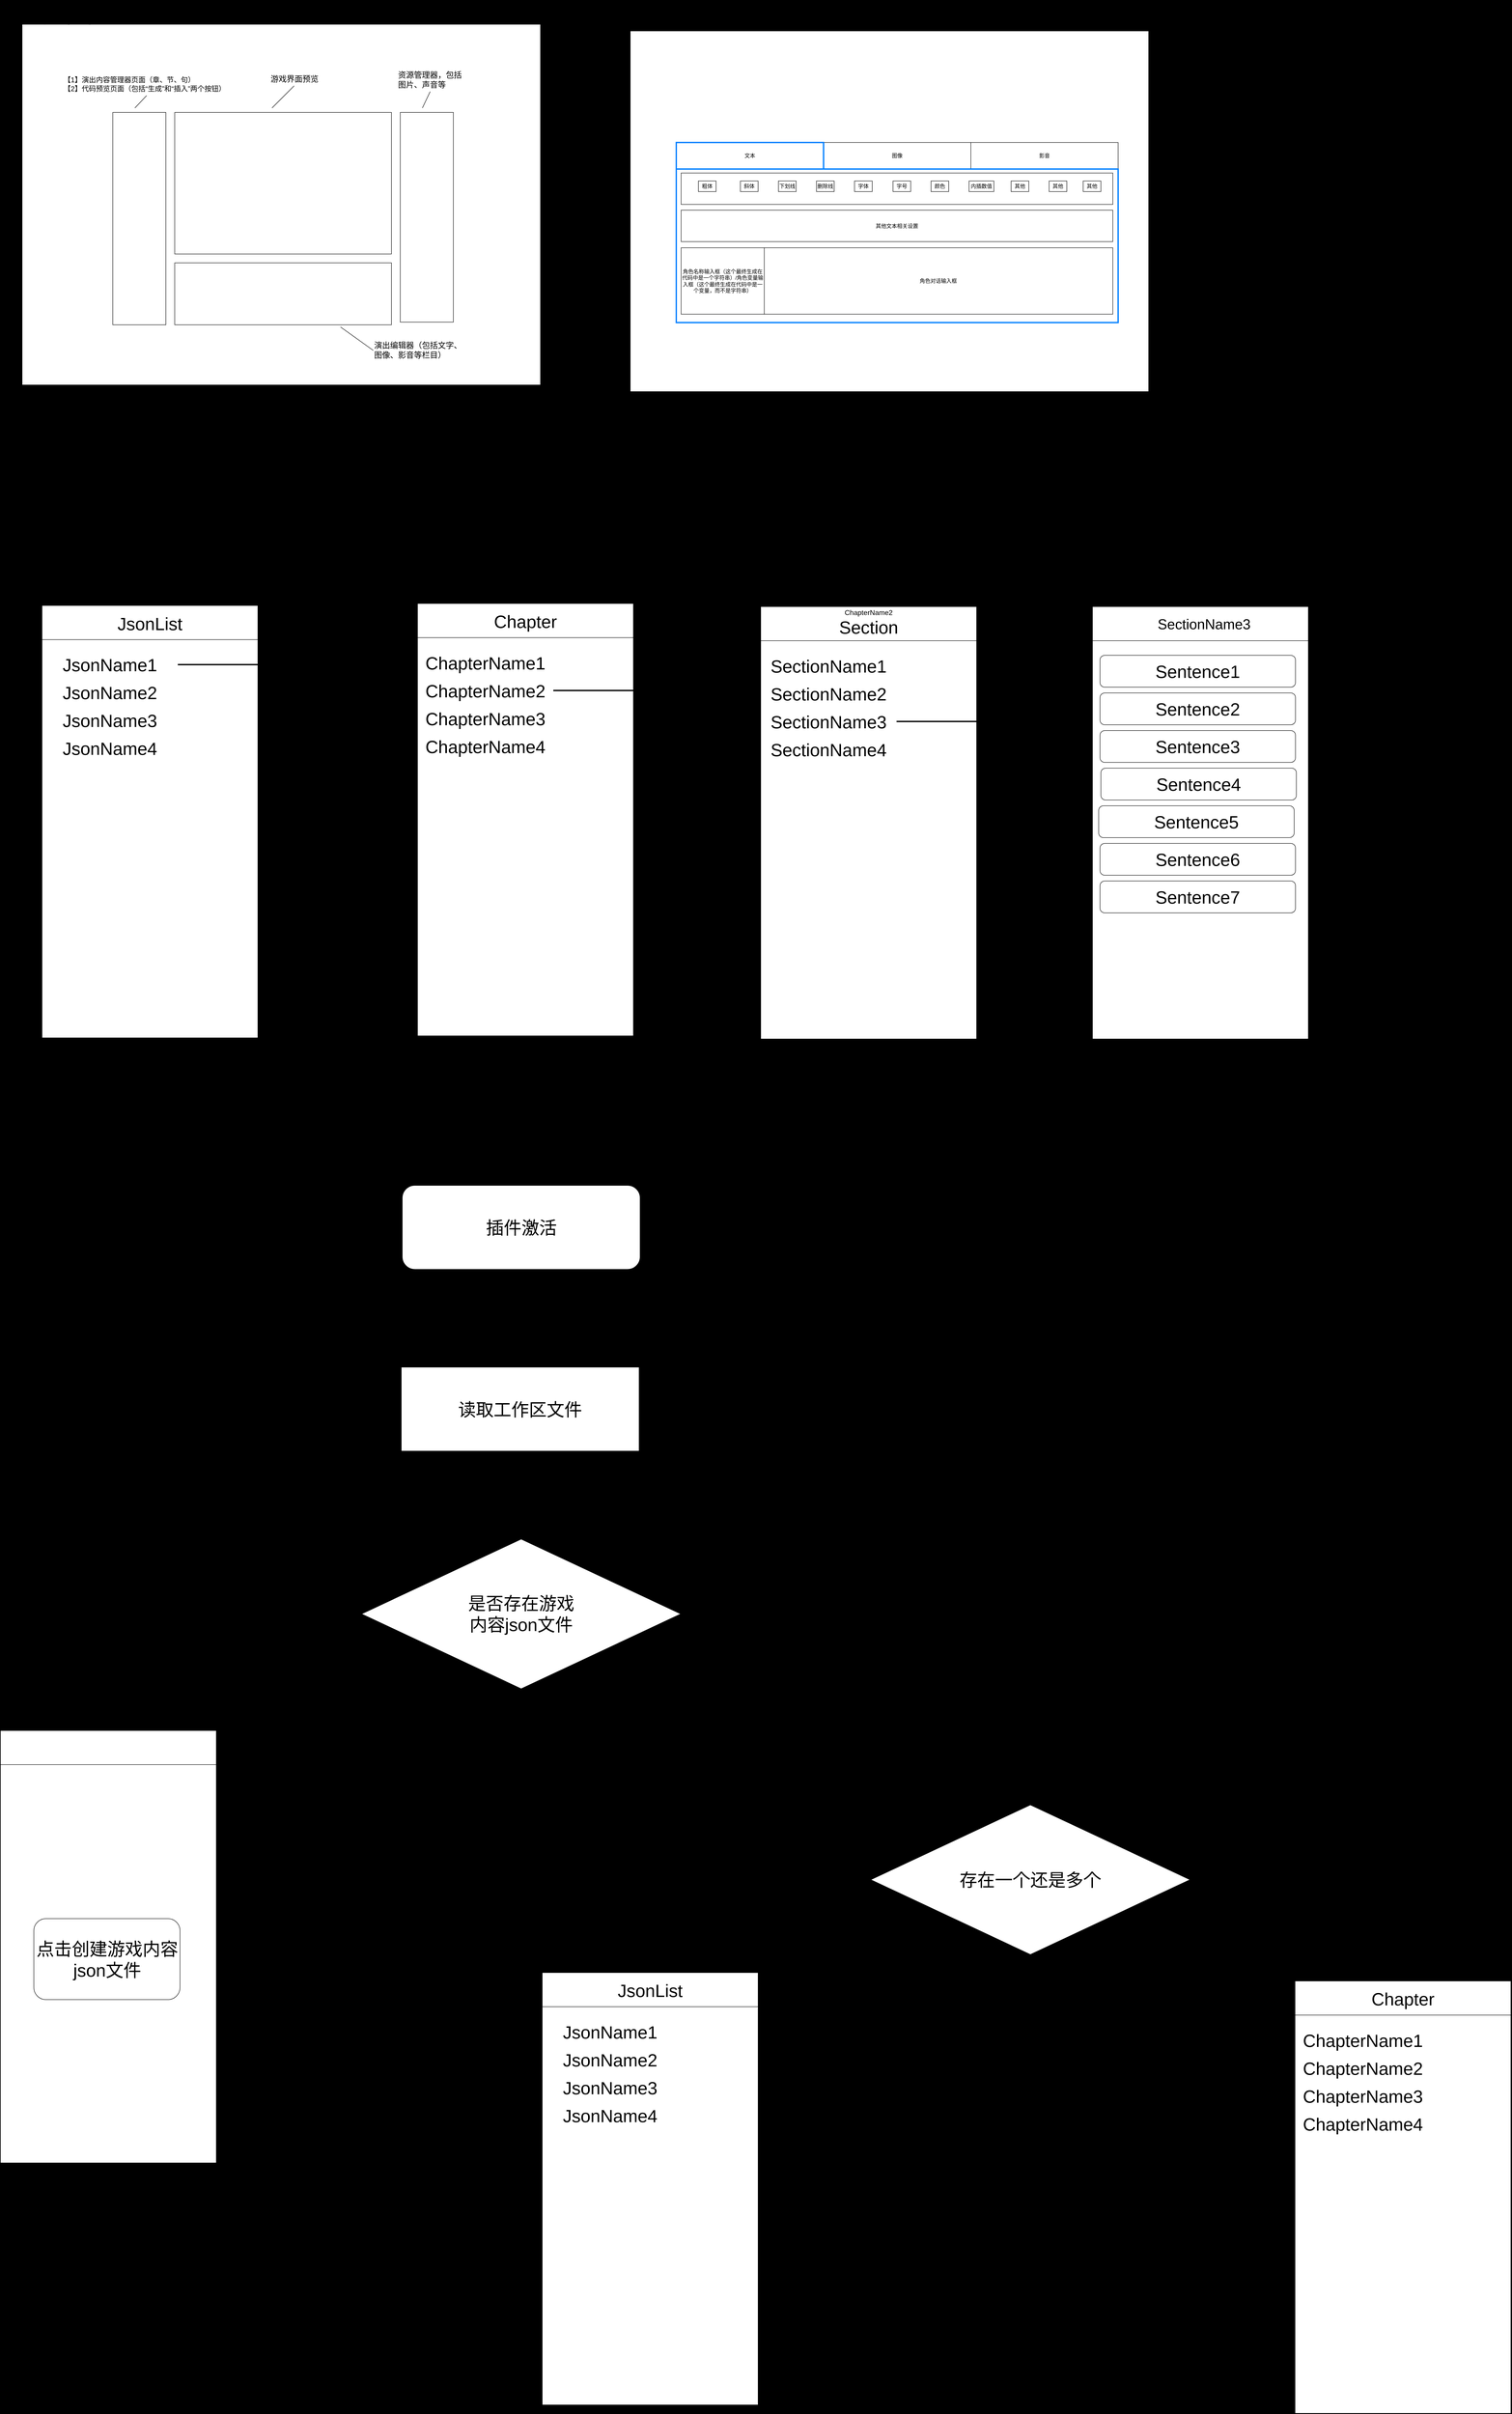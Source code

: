 <mxfile>
    <diagram id="yBAzstfBOn8puNv_v_7L" name="Page-1">
        <mxGraphModel dx="3327" dy="1597" grid="0" gridSize="10" guides="1" tooltips="1" connect="1" arrows="1" fold="1" page="0" pageScale="1" pageWidth="850" pageHeight="1100" background="#000000" math="0" shadow="0">
            <root>
                <mxCell id="0"/>
                <mxCell id="1" parent="0"/>
                <mxCell id="7gioDqXQ-pu81UqjBhyL-1" value="&lt;span style=&quot;font-size: 40px;&quot;&gt;一个简单的演出内容管理视图（位于sidebar webview）&lt;/span&gt;" style="text;html=1;align=center;verticalAlign=middle;whiteSpace=wrap;rounded=0;" parent="1" vertex="1">
                    <mxGeometry x="-89" y="1281" width="980" height="110" as="geometry"/>
                </mxCell>
                <mxCell id="kQdmfqelEKEUoIuR3mGl-2" value="&lt;span style=&quot;font-size: 40px;&quot;&gt;插件程序流程&lt;/span&gt;" style="text;html=1;align=center;verticalAlign=middle;whiteSpace=wrap;rounded=0;" parent="1" vertex="1">
                    <mxGeometry x="-92" y="2596" width="296" height="76" as="geometry"/>
                </mxCell>
                <mxCell id="kQdmfqelEKEUoIuR3mGl-8" style="edgeStyle=orthogonalEdgeStyle;rounded=0;orthogonalLoop=1;jettySize=auto;html=1;exitX=0.5;exitY=1;exitDx=0;exitDy=0;entryX=0.5;entryY=0;entryDx=0;entryDy=0;" parent="1" source="kQdmfqelEKEUoIuR3mGl-5" target="kQdmfqelEKEUoIuR3mGl-6" edge="1">
                    <mxGeometry relative="1" as="geometry"/>
                </mxCell>
                <mxCell id="kQdmfqelEKEUoIuR3mGl-5" value="读取工作区文件" style="rounded=0;whiteSpace=wrap;html=1;fontSize=40;" parent="1" vertex="1">
                    <mxGeometry x="710.336" y="3149.745" width="537.586" height="189.574" as="geometry"/>
                </mxCell>
                <mxCell id="kQdmfqelEKEUoIuR3mGl-22" style="edgeStyle=orthogonalEdgeStyle;rounded=0;orthogonalLoop=1;jettySize=auto;html=1;exitX=1;exitY=0.5;exitDx=0;exitDy=0;entryX=0.5;entryY=0;entryDx=0;entryDy=0;" parent="1" source="kQdmfqelEKEUoIuR3mGl-6" target="kQdmfqelEKEUoIuR3mGl-43" edge="1">
                    <mxGeometry relative="1" as="geometry">
                        <mxPoint x="1928" y="3982" as="targetPoint"/>
                    </mxGeometry>
                </mxCell>
                <mxCell id="kQdmfqelEKEUoIuR3mGl-23" value="&lt;font style=&quot;font-size: 32px;&quot;&gt;存在&lt;/font&gt;" style="edgeLabel;html=1;align=center;verticalAlign=middle;resizable=0;points=[];labelBackgroundColor=none;" parent="kQdmfqelEKEUoIuR3mGl-22" vertex="1" connectable="0">
                    <mxGeometry x="-0.478" y="13" relative="1" as="geometry">
                        <mxPoint x="5" y="-11" as="offset"/>
                    </mxGeometry>
                </mxCell>
                <mxCell id="kQdmfqelEKEUoIuR3mGl-40" style="edgeStyle=orthogonalEdgeStyle;rounded=0;orthogonalLoop=1;jettySize=auto;html=1;exitX=0;exitY=0.5;exitDx=0;exitDy=0;entryX=0.5;entryY=0;entryDx=0;entryDy=0;" parent="1" source="kQdmfqelEKEUoIuR3mGl-6" target="kQdmfqelEKEUoIuR3mGl-32" edge="1">
                    <mxGeometry relative="1" as="geometry">
                        <mxPoint x="10.0" y="3982" as="targetPoint"/>
                    </mxGeometry>
                </mxCell>
                <mxCell id="kQdmfqelEKEUoIuR3mGl-48" value="不存在" style="edgeLabel;html=1;align=center;verticalAlign=middle;resizable=0;points=[];labelBackgroundColor=none;fontSize=36;" parent="kQdmfqelEKEUoIuR3mGl-40" vertex="1" connectable="0">
                    <mxGeometry x="-0.167" y="-12" relative="1" as="geometry">
                        <mxPoint x="-8" y="-19" as="offset"/>
                    </mxGeometry>
                </mxCell>
                <mxCell id="kQdmfqelEKEUoIuR3mGl-6" value="&lt;font style=&quot;font-size: 40px;&quot;&gt;是否存在游戏&lt;/font&gt;&lt;div style=&quot;font-size: 40px;&quot;&gt;&lt;font style=&quot;font-size: 40px;&quot;&gt;内容json文件&lt;/font&gt;&lt;/div&gt;" style="rhombus;whiteSpace=wrap;html=1;" parent="1" vertex="1">
                    <mxGeometry x="620.739" y="3538.372" width="721.261" height="338.074" as="geometry"/>
                </mxCell>
                <mxCell id="kQdmfqelEKEUoIuR3mGl-11" style="edgeStyle=orthogonalEdgeStyle;rounded=0;orthogonalLoop=1;jettySize=auto;html=1;exitX=0.5;exitY=1;exitDx=0;exitDy=0;entryX=0.5;entryY=0;entryDx=0;entryDy=0;" parent="1" source="kQdmfqelEKEUoIuR3mGl-10" target="kQdmfqelEKEUoIuR3mGl-5" edge="1">
                    <mxGeometry relative="1" as="geometry"/>
                </mxCell>
                <mxCell id="kQdmfqelEKEUoIuR3mGl-10" value="&lt;font style=&quot;font-size: 40px;&quot;&gt;插件激活&lt;/font&gt;" style="rounded=1;whiteSpace=wrap;html=1;" parent="1" vertex="1">
                    <mxGeometry x="712.576" y="2739" width="537.586" height="189.574" as="geometry"/>
                </mxCell>
                <mxCell id="kQdmfqelEKEUoIuR3mGl-32" value="" style="rounded=0;whiteSpace=wrap;html=1;" parent="1" vertex="1">
                    <mxGeometry x="-196" y="3971" width="488" height="977" as="geometry"/>
                </mxCell>
                <mxCell id="kQdmfqelEKEUoIuR3mGl-35" value="" style="endArrow=none;html=1;rounded=0;entryX=1;entryY=0.25;entryDx=0;entryDy=0;exitX=0;exitY=0.25;exitDx=0;exitDy=0;" parent="1" edge="1">
                    <mxGeometry width="50" height="50" relative="1" as="geometry">
                        <mxPoint x="-196" y="4048" as="sourcePoint"/>
                        <mxPoint x="292" y="4048" as="targetPoint"/>
                    </mxGeometry>
                </mxCell>
                <mxCell id="kQdmfqelEKEUoIuR3mGl-42" value="&lt;font style=&quot;font-size: 40px;&quot;&gt;点击创建游戏内容json文件&lt;/font&gt;" style="rounded=1;whiteSpace=wrap;html=1;" parent="1" vertex="1">
                    <mxGeometry x="-120.5" y="4396" width="330.5" height="183" as="geometry"/>
                </mxCell>
                <mxCell id="kQdmfqelEKEUoIuR3mGl-45" style="edgeStyle=orthogonalEdgeStyle;rounded=0;orthogonalLoop=1;jettySize=auto;html=1;exitX=0;exitY=0.5;exitDx=0;exitDy=0;entryX=0.5;entryY=0;entryDx=0;entryDy=0;" parent="1" source="kQdmfqelEKEUoIuR3mGl-43" target="7gioDqXQ-pu81UqjBhyL-4" edge="1">
                    <mxGeometry relative="1" as="geometry"/>
                </mxCell>
                <mxCell id="kQdmfqelEKEUoIuR3mGl-47" value="多个" style="edgeLabel;html=1;align=center;verticalAlign=middle;resizable=0;points=[];fontSize=36;labelBackgroundColor=none;" parent="kQdmfqelEKEUoIuR3mGl-45" vertex="1" connectable="0">
                    <mxGeometry x="-0.203" y="-4" relative="1" as="geometry">
                        <mxPoint x="70" y="-32" as="offset"/>
                    </mxGeometry>
                </mxCell>
                <mxCell id="kQdmfqelEKEUoIuR3mGl-57" style="edgeStyle=orthogonalEdgeStyle;rounded=0;orthogonalLoop=1;jettySize=auto;html=1;exitX=1;exitY=0.5;exitDx=0;exitDy=0;entryX=0.5;entryY=0;entryDx=0;entryDy=0;" parent="1" source="kQdmfqelEKEUoIuR3mGl-43" target="kQdmfqelEKEUoIuR3mGl-49" edge="1">
                    <mxGeometry relative="1" as="geometry"/>
                </mxCell>
                <mxCell id="kQdmfqelEKEUoIuR3mGl-43" value="&lt;span style=&quot;font-size: 40px;&quot;&gt;存在一个还是多个&lt;/span&gt;" style="rhombus;whiteSpace=wrap;html=1;" parent="1" vertex="1">
                    <mxGeometry x="1771.999" y="4139.002" width="721.261" height="338.074" as="geometry"/>
                </mxCell>
                <mxCell id="7gioDqXQ-pu81UqjBhyL-2" value="" style="rounded=0;whiteSpace=wrap;html=1;" parent="1" vertex="1">
                    <mxGeometry x="1029" y="4518" width="488" height="977" as="geometry"/>
                </mxCell>
                <mxCell id="7gioDqXQ-pu81UqjBhyL-4" value="&lt;span style=&quot;font-size: 40px;&quot;&gt;JsonList&lt;/span&gt;" style="text;html=1;align=center;verticalAlign=middle;whiteSpace=wrap;rounded=0;" parent="1" vertex="1">
                    <mxGeometry x="1197" y="4529" width="152" height="58" as="geometry"/>
                </mxCell>
                <mxCell id="7gioDqXQ-pu81UqjBhyL-5" value="" style="shape=cross;whiteSpace=wrap;html=1;strokeColor=none;fillColor=#FFFFFF;size=0.274;aspect=fixed;" parent="1" vertex="1">
                    <mxGeometry x="1461" y="4538" width="40" height="40" as="geometry"/>
                </mxCell>
                <mxCell id="7gioDqXQ-pu81UqjBhyL-6" value="" style="endArrow=none;html=1;rounded=0;entryX=1;entryY=0.25;entryDx=0;entryDy=0;exitX=0;exitY=0.25;exitDx=0;exitDy=0;" parent="1" edge="1">
                    <mxGeometry width="50" height="50" relative="1" as="geometry">
                        <mxPoint x="1029" y="4595" as="sourcePoint"/>
                        <mxPoint x="1517" y="4595" as="targetPoint"/>
                    </mxGeometry>
                </mxCell>
                <mxCell id="7gioDqXQ-pu81UqjBhyL-7" value="&lt;font style=&quot;font-size: 40px;&quot;&gt;JsonName1&lt;/font&gt;" style="text;html=1;align=center;verticalAlign=middle;whiteSpace=wrap;rounded=0;" parent="1" vertex="1">
                    <mxGeometry x="1029" y="4620" width="307" height="63" as="geometry"/>
                </mxCell>
                <mxCell id="7gioDqXQ-pu81UqjBhyL-8" value="&lt;font style=&quot;font-size: 40px;&quot;&gt;JsonName2&lt;/font&gt;" style="text;html=1;align=center;verticalAlign=middle;whiteSpace=wrap;rounded=0;" parent="1" vertex="1">
                    <mxGeometry x="1029" y="4683" width="307" height="63" as="geometry"/>
                </mxCell>
                <mxCell id="7gioDqXQ-pu81UqjBhyL-9" value="&lt;font style=&quot;font-size: 40px;&quot;&gt;JsonName3&lt;/font&gt;" style="text;html=1;align=center;verticalAlign=middle;whiteSpace=wrap;rounded=0;" parent="1" vertex="1">
                    <mxGeometry x="1029" y="4746" width="307" height="63" as="geometry"/>
                </mxCell>
                <mxCell id="7gioDqXQ-pu81UqjBhyL-10" value="&lt;font style=&quot;font-size: 40px;&quot;&gt;JsonName4&lt;/font&gt;" style="text;html=1;align=center;verticalAlign=middle;whiteSpace=wrap;rounded=0;" parent="1" vertex="1">
                    <mxGeometry x="1029" y="4809" width="307" height="63" as="geometry"/>
                </mxCell>
                <mxCell id="kQdmfqelEKEUoIuR3mGl-49" value="" style="rounded=0;whiteSpace=wrap;html=1;" parent="1" vertex="1">
                    <mxGeometry x="2731" y="4537" width="488" height="977" as="geometry"/>
                </mxCell>
                <mxCell id="kQdmfqelEKEUoIuR3mGl-50" value="&lt;font style=&quot;font-size: 40px;&quot;&gt;Ch&lt;font style=&quot;font-size: 40px;&quot;&gt;apt&lt;/font&gt;er&lt;/font&gt;" style="text;html=1;align=center;verticalAlign=middle;whiteSpace=wrap;rounded=0;" parent="1" vertex="1">
                    <mxGeometry x="2899" y="4548" width="152" height="58" as="geometry"/>
                </mxCell>
                <mxCell id="kQdmfqelEKEUoIuR3mGl-51" value="" style="shape=cross;whiteSpace=wrap;html=1;strokeColor=none;fillColor=#FFFFFF;size=0.274;aspect=fixed;" parent="1" vertex="1">
                    <mxGeometry x="3163" y="4557" width="40" height="40" as="geometry"/>
                </mxCell>
                <mxCell id="kQdmfqelEKEUoIuR3mGl-52" value="" style="endArrow=none;html=1;rounded=0;entryX=1;entryY=0.25;entryDx=0;entryDy=0;exitX=0;exitY=0.25;exitDx=0;exitDy=0;" parent="1" edge="1">
                    <mxGeometry width="50" height="50" relative="1" as="geometry">
                        <mxPoint x="2731" y="4614" as="sourcePoint"/>
                        <mxPoint x="3219" y="4614" as="targetPoint"/>
                    </mxGeometry>
                </mxCell>
                <mxCell id="kQdmfqelEKEUoIuR3mGl-53" value="&lt;font style=&quot;font-size: 40px;&quot;&gt;Ch&lt;font style=&quot;font-size: 40px;&quot;&gt;apt&lt;/font&gt;erName1&lt;/font&gt;" style="text;html=1;align=center;verticalAlign=middle;whiteSpace=wrap;rounded=0;" parent="1" vertex="1">
                    <mxGeometry x="2731" y="4639" width="307" height="63" as="geometry"/>
                </mxCell>
                <mxCell id="kQdmfqelEKEUoIuR3mGl-54" value="&lt;font style=&quot;font-size: 40px;&quot;&gt;Ch&lt;font style=&quot;font-size: 40px;&quot;&gt;apt&lt;/font&gt;erName2&lt;/font&gt;" style="text;html=1;align=center;verticalAlign=middle;whiteSpace=wrap;rounded=0;" parent="1" vertex="1">
                    <mxGeometry x="2731" y="4702" width="307" height="63" as="geometry"/>
                </mxCell>
                <mxCell id="kQdmfqelEKEUoIuR3mGl-55" value="&lt;font style=&quot;font-size: 40px;&quot;&gt;Ch&lt;font style=&quot;font-size: 40px;&quot;&gt;apt&lt;/font&gt;erName3&lt;/font&gt;" style="text;html=1;align=center;verticalAlign=middle;whiteSpace=wrap;rounded=0;" parent="1" vertex="1">
                    <mxGeometry x="2731" y="4765" width="307" height="63" as="geometry"/>
                </mxCell>
                <mxCell id="kQdmfqelEKEUoIuR3mGl-56" value="&lt;font style=&quot;font-size: 40px;&quot;&gt;Ch&lt;font style=&quot;font-size: 40px;&quot;&gt;apt&lt;/font&gt;erName4&lt;/font&gt;" style="text;html=1;align=center;verticalAlign=middle;whiteSpace=wrap;rounded=0;" parent="1" vertex="1">
                    <mxGeometry x="2731" y="4828" width="307" height="63" as="geometry"/>
                </mxCell>
                <mxCell id="kQdmfqelEKEUoIuR3mGl-58" value="一个" style="edgeLabel;html=1;align=center;verticalAlign=middle;resizable=0;points=[];fontSize=36;labelBackgroundColor=none;" parent="1" vertex="1" connectable="0">
                    <mxGeometry x="2646.002" y="4270.997" as="geometry">
                        <mxPoint x="-7" y="-4" as="offset"/>
                    </mxGeometry>
                </mxCell>
                <mxCell id="7gioDqXQ-pu81UqjBhyL-25" value="" style="rounded=0;whiteSpace=wrap;html=1;container=0;" parent="1" vertex="1">
                    <mxGeometry x="1523" y="1431" width="488" height="977" as="geometry"/>
                </mxCell>
                <mxCell id="7gioDqXQ-pu81UqjBhyL-26" value="&lt;font style=&quot;font-size: 16px;&quot;&gt;ChapterName2&lt;/font&gt;&lt;div&gt;&lt;span style=&quot;font-size: 40px;&quot;&gt;Section&lt;/span&gt;&lt;/div&gt;" style="text;html=1;align=center;verticalAlign=middle;whiteSpace=wrap;rounded=0;container=0;" parent="1" vertex="1">
                    <mxGeometry x="1691" y="1436" width="152" height="64" as="geometry"/>
                </mxCell>
                <mxCell id="7gioDqXQ-pu81UqjBhyL-27" value="" style="shape=cross;whiteSpace=wrap;html=1;strokeColor=none;fillColor=#FFFFFF;size=0.274;aspect=fixed;container=0;" parent="1" vertex="1">
                    <mxGeometry x="1955" y="1451" width="40" height="40" as="geometry"/>
                </mxCell>
                <mxCell id="7gioDqXQ-pu81UqjBhyL-28" value="" style="endArrow=none;html=1;rounded=0;entryX=1;entryY=0.25;entryDx=0;entryDy=0;exitX=0;exitY=0.25;exitDx=0;exitDy=0;" parent="1" edge="1">
                    <mxGeometry width="50" height="50" relative="1" as="geometry">
                        <mxPoint x="1523" y="1508" as="sourcePoint"/>
                        <mxPoint x="2011" y="1508" as="targetPoint"/>
                    </mxGeometry>
                </mxCell>
                <mxCell id="7gioDqXQ-pu81UqjBhyL-29" value="&lt;font style=&quot;font-size: 40px;&quot;&gt;SectionName1&lt;/font&gt;" style="text;html=1;align=center;verticalAlign=middle;whiteSpace=wrap;rounded=0;container=0;" parent="1" vertex="1">
                    <mxGeometry x="1523" y="1533" width="307" height="63" as="geometry"/>
                </mxCell>
                <mxCell id="7gioDqXQ-pu81UqjBhyL-30" value="&lt;span style=&quot;font-size: 40px;&quot;&gt;SectionName2&lt;/span&gt;" style="text;html=1;align=center;verticalAlign=middle;whiteSpace=wrap;rounded=0;container=0;" parent="1" vertex="1">
                    <mxGeometry x="1523" y="1596" width="307" height="63" as="geometry"/>
                </mxCell>
                <mxCell id="7gioDqXQ-pu81UqjBhyL-45" style="edgeStyle=orthogonalEdgeStyle;rounded=0;orthogonalLoop=1;jettySize=auto;html=1;exitX=1;exitY=0.5;exitDx=0;exitDy=0;entryX=0;entryY=0.5;entryDx=0;entryDy=0;strokeWidth=3;" parent="1" source="7gioDqXQ-pu81UqjBhyL-31" target="7gioDqXQ-pu81UqjBhyL-36" edge="1">
                    <mxGeometry relative="1" as="geometry"/>
                </mxCell>
                <mxCell id="7gioDqXQ-pu81UqjBhyL-31" value="&lt;span style=&quot;font-size: 40px;&quot;&gt;SectionName3&lt;/span&gt;" style="text;html=1;align=center;verticalAlign=middle;whiteSpace=wrap;rounded=0;container=0;" parent="1" vertex="1">
                    <mxGeometry x="1523" y="1659" width="307" height="63" as="geometry"/>
                </mxCell>
                <mxCell id="7gioDqXQ-pu81UqjBhyL-32" value="&lt;span style=&quot;font-size: 40px;&quot;&gt;SectionName4&lt;/span&gt;" style="text;html=1;align=center;verticalAlign=middle;whiteSpace=wrap;rounded=0;container=0;" parent="1" vertex="1">
                    <mxGeometry x="1523" y="1722" width="307" height="63" as="geometry"/>
                </mxCell>
                <mxCell id="7gioDqXQ-pu81UqjBhyL-24" value="" style="html=1;shadow=0;dashed=0;align=center;verticalAlign=middle;shape=mxgraph.arrows2.arrow;dy=0.55;dx=36;flipH=1;notch=0;strokeColor=none;fillColor=#FFFFFF;container=0;" parent="1" vertex="1">
                    <mxGeometry x="1533" y="1451" width="62" height="39" as="geometry"/>
                </mxCell>
                <mxCell id="7gioDqXQ-pu81UqjBhyL-36" value="" style="rounded=0;whiteSpace=wrap;html=1;container=0;" parent="1" vertex="1">
                    <mxGeometry x="2273" y="1431" width="488" height="977" as="geometry"/>
                </mxCell>
                <mxCell id="7gioDqXQ-pu81UqjBhyL-37" value="&lt;div&gt;&lt;font style=&quot;font-size: 32px;&quot;&gt;SectionName3&lt;/font&gt;&lt;/div&gt;" style="text;html=1;align=center;verticalAlign=middle;whiteSpace=wrap;rounded=0;container=0;" parent="1" vertex="1">
                    <mxGeometry x="2408" y="1436" width="235" height="70" as="geometry"/>
                </mxCell>
                <mxCell id="7gioDqXQ-pu81UqjBhyL-38" value="" style="shape=cross;whiteSpace=wrap;html=1;strokeColor=none;fillColor=#FFFFFF;size=0.274;aspect=fixed;container=0;" parent="1" vertex="1">
                    <mxGeometry x="2705" y="1451" width="40" height="40" as="geometry"/>
                </mxCell>
                <mxCell id="7gioDqXQ-pu81UqjBhyL-39" value="" style="endArrow=none;html=1;rounded=0;entryX=1;entryY=0.25;entryDx=0;entryDy=0;exitX=0;exitY=0.25;exitDx=0;exitDy=0;" parent="1" edge="1">
                    <mxGeometry width="50" height="50" relative="1" as="geometry">
                        <mxPoint x="2273" y="1508" as="sourcePoint"/>
                        <mxPoint x="2761" y="1508" as="targetPoint"/>
                    </mxGeometry>
                </mxCell>
                <mxCell id="7gioDqXQ-pu81UqjBhyL-44" value="" style="html=1;shadow=0;dashed=0;align=center;verticalAlign=middle;shape=mxgraph.arrows2.arrow;dy=0.55;dx=36;flipH=1;notch=0;strokeColor=none;fillColor=#FFFFFF;container=0;" parent="1" vertex="1">
                    <mxGeometry x="2283" y="1451" width="62" height="39" as="geometry"/>
                </mxCell>
                <mxCell id="7gioDqXQ-pu81UqjBhyL-47" value="&lt;font style=&quot;font-size: 40px;&quot;&gt;Sentence1&lt;/font&gt;" style="rounded=1;whiteSpace=wrap;html=1;glass=0;shadow=0;container=0;" parent="1" vertex="1">
                    <mxGeometry x="2290" y="1541" width="442" height="72" as="geometry"/>
                </mxCell>
                <mxCell id="7gioDqXQ-pu81UqjBhyL-48" value="&lt;font style=&quot;font-size: 40px;&quot;&gt;Sentence2&lt;/font&gt;" style="rounded=1;whiteSpace=wrap;html=1;glass=0;shadow=0;container=0;" parent="1" vertex="1">
                    <mxGeometry x="2290" y="1626" width="442" height="72" as="geometry"/>
                </mxCell>
                <mxCell id="7gioDqXQ-pu81UqjBhyL-49" value="&lt;font style=&quot;font-size: 40px;&quot;&gt;Sentence3&lt;/font&gt;" style="rounded=1;whiteSpace=wrap;html=1;glass=0;shadow=0;container=0;" parent="1" vertex="1">
                    <mxGeometry x="2290" y="1711" width="442" height="72" as="geometry"/>
                </mxCell>
                <mxCell id="7gioDqXQ-pu81UqjBhyL-50" value="&lt;font style=&quot;font-size: 40px;&quot;&gt;Sentence4&lt;/font&gt;" style="rounded=1;whiteSpace=wrap;html=1;glass=0;shadow=0;container=0;" parent="1" vertex="1">
                    <mxGeometry x="2292" y="1796" width="442" height="72" as="geometry"/>
                </mxCell>
                <mxCell id="7gioDqXQ-pu81UqjBhyL-51" value="&lt;font style=&quot;font-size: 40px;&quot;&gt;Sentence5&lt;/font&gt;" style="rounded=1;whiteSpace=wrap;html=1;glass=0;shadow=0;container=0;" parent="1" vertex="1">
                    <mxGeometry x="2287" y="1881" width="442" height="72" as="geometry"/>
                </mxCell>
                <mxCell id="7gioDqXQ-pu81UqjBhyL-52" value="&lt;font style=&quot;font-size: 40px;&quot;&gt;Sentence6&lt;/font&gt;" style="rounded=1;whiteSpace=wrap;html=1;glass=0;shadow=0;container=0;" parent="1" vertex="1">
                    <mxGeometry x="2290" y="1966" width="442" height="72" as="geometry"/>
                </mxCell>
                <mxCell id="7gioDqXQ-pu81UqjBhyL-53" value="&lt;font style=&quot;font-size: 40px;&quot;&gt;Sentence7&lt;/font&gt;" style="rounded=1;whiteSpace=wrap;html=1;glass=0;shadow=0;container=0;" parent="1" vertex="1">
                    <mxGeometry x="2290" y="2051" width="442" height="72" as="geometry"/>
                </mxCell>
                <mxCell id="kQdmfqelEKEUoIuR3mGl-59" value="" style="rounded=0;whiteSpace=wrap;html=1;container=0;" parent="1" vertex="1">
                    <mxGeometry x="747" y="1424" width="488" height="977" as="geometry"/>
                </mxCell>
                <mxCell id="kQdmfqelEKEUoIuR3mGl-60" value="&lt;font style=&quot;font-size: 40px;&quot;&gt;Ch&lt;font style=&quot;font-size: 40px;&quot;&gt;apt&lt;/font&gt;er&lt;/font&gt;" style="text;html=1;align=center;verticalAlign=middle;whiteSpace=wrap;rounded=0;container=0;" parent="1" vertex="1">
                    <mxGeometry x="915" y="1435" width="152" height="58" as="geometry"/>
                </mxCell>
                <mxCell id="kQdmfqelEKEUoIuR3mGl-61" value="" style="shape=cross;whiteSpace=wrap;html=1;strokeColor=none;fillColor=#FFFFFF;size=0.274;aspect=fixed;container=0;" parent="1" vertex="1">
                    <mxGeometry x="1179" y="1444" width="40" height="40" as="geometry"/>
                </mxCell>
                <mxCell id="kQdmfqelEKEUoIuR3mGl-62" value="" style="endArrow=none;html=1;rounded=0;entryX=1;entryY=0.25;entryDx=0;entryDy=0;exitX=0;exitY=0.25;exitDx=0;exitDy=0;" parent="1" edge="1">
                    <mxGeometry width="50" height="50" relative="1" as="geometry">
                        <mxPoint x="747" y="1501" as="sourcePoint"/>
                        <mxPoint x="1235" y="1501" as="targetPoint"/>
                    </mxGeometry>
                </mxCell>
                <mxCell id="kQdmfqelEKEUoIuR3mGl-63" value="&lt;font style=&quot;font-size: 40px;&quot;&gt;Ch&lt;font style=&quot;font-size: 40px;&quot;&gt;apt&lt;/font&gt;erName1&lt;/font&gt;" style="text;html=1;align=center;verticalAlign=middle;whiteSpace=wrap;rounded=0;container=0;" parent="1" vertex="1">
                    <mxGeometry x="747" y="1526" width="307" height="63" as="geometry"/>
                </mxCell>
                <mxCell id="kQdmfqelEKEUoIuR3mGl-67" style="edgeStyle=orthogonalEdgeStyle;rounded=0;orthogonalLoop=1;jettySize=auto;html=1;exitX=1;exitY=0.5;exitDx=0;exitDy=0;entryX=0;entryY=0.5;entryDx=0;entryDy=0;strokeWidth=3;" parent="1" source="kQdmfqelEKEUoIuR3mGl-64" target="7gioDqXQ-pu81UqjBhyL-25" edge="1">
                    <mxGeometry relative="1" as="geometry"/>
                </mxCell>
                <mxCell id="kQdmfqelEKEUoIuR3mGl-64" value="&lt;font style=&quot;font-size: 40px;&quot;&gt;Ch&lt;font style=&quot;font-size: 40px;&quot;&gt;apt&lt;/font&gt;erName2&lt;/font&gt;" style="text;html=1;align=center;verticalAlign=middle;whiteSpace=wrap;rounded=0;container=0;" parent="1" vertex="1">
                    <mxGeometry x="747" y="1589" width="307" height="63" as="geometry"/>
                </mxCell>
                <mxCell id="kQdmfqelEKEUoIuR3mGl-65" value="&lt;font style=&quot;font-size: 40px;&quot;&gt;Ch&lt;font style=&quot;font-size: 40px;&quot;&gt;apt&lt;/font&gt;erName3&lt;/font&gt;" style="text;html=1;align=center;verticalAlign=middle;whiteSpace=wrap;rounded=0;container=0;" parent="1" vertex="1">
                    <mxGeometry x="747" y="1652" width="307" height="63" as="geometry"/>
                </mxCell>
                <mxCell id="kQdmfqelEKEUoIuR3mGl-66" value="&lt;font style=&quot;font-size: 40px;&quot;&gt;Ch&lt;font style=&quot;font-size: 40px;&quot;&gt;apt&lt;/font&gt;erName4&lt;/font&gt;" style="text;html=1;align=center;verticalAlign=middle;whiteSpace=wrap;rounded=0;container=0;" parent="1" vertex="1">
                    <mxGeometry x="747" y="1715" width="307" height="63" as="geometry"/>
                </mxCell>
                <mxCell id="kQdmfqelEKEUoIuR3mGl-68" value="" style="html=1;shadow=0;dashed=0;align=center;verticalAlign=middle;shape=mxgraph.arrows2.arrow;dy=0.55;dx=36;flipH=1;notch=0;strokeColor=none;fillColor=#FFFFFF;container=0;" parent="1" vertex="1">
                    <mxGeometry x="763" y="1444" width="62" height="39" as="geometry"/>
                </mxCell>
                <mxCell id="kQdmfqelEKEUoIuR3mGl-69" value="" style="html=1;shadow=0;dashed=0;align=center;verticalAlign=middle;shape=mxgraph.arrows2.arrow;dy=0.55;dx=36;flipH=1;notch=0;strokeColor=none;fillColor=#FFFFFF;container=0;" parent="1" vertex="1">
                    <mxGeometry x="2741" y="4558" width="62" height="39" as="geometry"/>
                </mxCell>
                <mxCell id="2x3ec99F89r2X7fORg5g-35" value="" style="rounded=0;whiteSpace=wrap;html=1;" parent="1" vertex="1">
                    <mxGeometry x="-147" y="115" width="1172" height="815" as="geometry"/>
                </mxCell>
                <mxCell id="2x3ec99F89r2X7fORg5g-1" value="" style="rounded=0;whiteSpace=wrap;html=1;" parent="1" vertex="1">
                    <mxGeometry x="198" y="314" width="490" height="320" as="geometry"/>
                </mxCell>
                <mxCell id="2x3ec99F89r2X7fORg5g-2" value="" style="rounded=0;whiteSpace=wrap;html=1;" parent="1" vertex="1">
                    <mxGeometry x="58" y="314" width="120" height="480" as="geometry"/>
                </mxCell>
                <mxCell id="2x3ec99F89r2X7fORg5g-3" value="" style="rounded=0;whiteSpace=wrap;html=1;" parent="1" vertex="1">
                    <mxGeometry x="198" y="654" width="490" height="140" as="geometry"/>
                </mxCell>
                <mxCell id="2x3ec99F89r2X7fORg5g-4" value="" style="rounded=0;whiteSpace=wrap;html=1;" parent="1" vertex="1">
                    <mxGeometry x="708" y="314" width="120" height="474" as="geometry"/>
                </mxCell>
                <mxCell id="2x3ec99F89r2X7fORg5g-5" value="" style="endArrow=none;html=1;rounded=0;entryX=0.5;entryY=1;entryDx=0;entryDy=0;" parent="1" target="2x3ec99F89r2X7fORg5g-9" edge="1">
                    <mxGeometry width="50" height="50" relative="1" as="geometry">
                        <mxPoint x="108" y="304" as="sourcePoint"/>
                        <mxPoint x="158" y="254" as="targetPoint"/>
                    </mxGeometry>
                </mxCell>
                <mxCell id="2x3ec99F89r2X7fORg5g-6" value="" style="endArrow=none;html=1;rounded=0;" parent="1" edge="1">
                    <mxGeometry width="50" height="50" relative="1" as="geometry">
                        <mxPoint x="418" y="304" as="sourcePoint"/>
                        <mxPoint x="468" y="254" as="targetPoint"/>
                    </mxGeometry>
                </mxCell>
                <mxCell id="2x3ec99F89r2X7fORg5g-7" value="" style="endArrow=none;html=1;rounded=0;entryX=0.5;entryY=1;entryDx=0;entryDy=0;" parent="1" target="2x3ec99F89r2X7fORg5g-33" edge="1">
                    <mxGeometry width="50" height="50" relative="1" as="geometry">
                        <mxPoint x="758" y="304" as="sourcePoint"/>
                        <mxPoint x="808" y="254" as="targetPoint"/>
                    </mxGeometry>
                </mxCell>
                <mxCell id="2x3ec99F89r2X7fORg5g-9" value="&lt;font style=&quot;font-size: 16px;&quot;&gt;【1】演出内容管理器页面（章、节、句）&lt;/font&gt;&lt;div style=&quot;font-size: 16px;&quot;&gt;&lt;font style=&quot;font-size: 16px;&quot;&gt;【2】代码预览页面（包括“生成”和“插入”两个按钮）&lt;/font&gt;&lt;/div&gt;" style="text;html=1;align=left;verticalAlign=middle;whiteSpace=wrap;rounded=0;" parent="1" vertex="1">
                    <mxGeometry x="-55" y="223" width="379" height="53" as="geometry"/>
                </mxCell>
                <mxCell id="2x3ec99F89r2X7fORg5g-32" value="&lt;span style=&quot;font-size: 18px;&quot;&gt;游戏界面预览&lt;/span&gt;" style="text;html=1;align=left;verticalAlign=middle;whiteSpace=wrap;rounded=0;" parent="1" vertex="1">
                    <mxGeometry x="413" y="214" width="115" height="50" as="geometry"/>
                </mxCell>
                <mxCell id="2x3ec99F89r2X7fORg5g-33" value="&lt;span style=&quot;font-size: 18px;&quot;&gt;资源管理器，包括图片、声音等&lt;/span&gt;" style="text;html=1;align=left;verticalAlign=middle;whiteSpace=wrap;rounded=0;" parent="1" vertex="1">
                    <mxGeometry x="700.58" y="214" width="150" height="53" as="geometry"/>
                </mxCell>
                <mxCell id="2x3ec99F89r2X7fORg5g-34" value="&lt;span style=&quot;font-size: 18px;&quot;&gt;演出编辑器（包括文字、图像、影音等栏目）&lt;/span&gt;" style="text;html=1;align=left;verticalAlign=middle;whiteSpace=wrap;rounded=0;" parent="1" vertex="1">
                    <mxGeometry x="647" y="827" width="210" height="50" as="geometry"/>
                </mxCell>
                <mxCell id="LYegX_jkHndUCtWD2GBS-1" value="&lt;font style=&quot;font-size: 40px;&quot;&gt;整体布局&lt;/font&gt;" style="text;html=1;align=center;verticalAlign=middle;whiteSpace=wrap;rounded=0;" parent="1" vertex="1">
                    <mxGeometry x="-154" y="63" width="181" height="67" as="geometry"/>
                </mxCell>
                <mxCell id="ICnt-Ub5bGU0yZz8ujBN-1" value="" style="endArrow=none;html=1;rounded=0;entryX=0;entryY=0.5;entryDx=0;entryDy=0;" parent="1" target="2x3ec99F89r2X7fORg5g-34" edge="1">
                    <mxGeometry width="50" height="50" relative="1" as="geometry">
                        <mxPoint x="573" y="799" as="sourcePoint"/>
                        <mxPoint x="623" y="749" as="targetPoint"/>
                    </mxGeometry>
                </mxCell>
                <mxCell id="LYegX_jkHndUCtWD2GBS-2" value="" style="rounded=0;whiteSpace=wrap;html=1;" parent="1" vertex="1">
                    <mxGeometry x="1228" y="130" width="1172" height="815" as="geometry"/>
                </mxCell>
                <mxCell id="LYegX_jkHndUCtWD2GBS-6" value="图像" style="rounded=0;whiteSpace=wrap;html=1;" parent="1" vertex="1">
                    <mxGeometry x="1665" y="382" width="333" height="60" as="geometry"/>
                </mxCell>
                <mxCell id="LYegX_jkHndUCtWD2GBS-5" value="文本" style="rounded=0;whiteSpace=wrap;html=1;strokeColor=#007FFF;strokeWidth=3;" parent="1" vertex="1">
                    <mxGeometry x="1332" y="382" width="333" height="60" as="geometry"/>
                </mxCell>
                <mxCell id="LYegX_jkHndUCtWD2GBS-7" value="影音" style="rounded=0;whiteSpace=wrap;html=1;" parent="1" vertex="1">
                    <mxGeometry x="1998" y="382" width="333" height="60" as="geometry"/>
                </mxCell>
                <mxCell id="LYegX_jkHndUCtWD2GBS-4" value="" style="rounded=0;whiteSpace=wrap;html=1;strokeColor=#007fff;strokeWidth=3;" parent="1" vertex="1">
                    <mxGeometry x="1332" y="442" width="999" height="347" as="geometry"/>
                </mxCell>
                <mxCell id="LYegX_jkHndUCtWD2GBS-8" value="角色对话输入框" style="rounded=0;whiteSpace=wrap;html=1;" parent="1" vertex="1">
                    <mxGeometry x="1530" y="620" width="789" height="150" as="geometry"/>
                </mxCell>
                <mxCell id="LYegX_jkHndUCtWD2GBS-30" value="" style="rounded=0;whiteSpace=wrap;html=1;" parent="1" vertex="1">
                    <mxGeometry x="1343" y="451" width="976" height="71" as="geometry"/>
                </mxCell>
                <mxCell id="LYegX_jkHndUCtWD2GBS-19" value="粗体" style="rounded=0;whiteSpace=wrap;html=1;" parent="1" vertex="1">
                    <mxGeometry x="1382" y="469" width="40" height="24" as="geometry"/>
                </mxCell>
                <mxCell id="LYegX_jkHndUCtWD2GBS-20" value="斜体" style="rounded=0;whiteSpace=wrap;html=1;" parent="1" vertex="1">
                    <mxGeometry x="1477" y="469" width="40" height="24" as="geometry"/>
                </mxCell>
                <mxCell id="LYegX_jkHndUCtWD2GBS-21" value="下划线" style="rounded=0;whiteSpace=wrap;html=1;" parent="1" vertex="1">
                    <mxGeometry x="1563" y="469" width="40" height="24" as="geometry"/>
                </mxCell>
                <mxCell id="LYegX_jkHndUCtWD2GBS-22" value="删除线" style="rounded=0;whiteSpace=wrap;html=1;" parent="1" vertex="1">
                    <mxGeometry x="1649" y="469" width="40" height="24" as="geometry"/>
                </mxCell>
                <mxCell id="LYegX_jkHndUCtWD2GBS-23" value="字体" style="rounded=0;whiteSpace=wrap;html=1;" parent="1" vertex="1">
                    <mxGeometry x="1735" y="469" width="40" height="24" as="geometry"/>
                </mxCell>
                <mxCell id="LYegX_jkHndUCtWD2GBS-24" value="字号" style="rounded=0;whiteSpace=wrap;html=1;" parent="1" vertex="1">
                    <mxGeometry x="1822" y="469" width="40" height="24" as="geometry"/>
                </mxCell>
                <mxCell id="LYegX_jkHndUCtWD2GBS-25" value="颜色" style="rounded=0;whiteSpace=wrap;html=1;" parent="1" vertex="1">
                    <mxGeometry x="1908" y="469" width="40" height="24" as="geometry"/>
                </mxCell>
                <mxCell id="LYegX_jkHndUCtWD2GBS-26" value="内插数值" style="rounded=0;whiteSpace=wrap;html=1;" parent="1" vertex="1">
                    <mxGeometry x="1994" y="469" width="56" height="24" as="geometry"/>
                </mxCell>
                <mxCell id="LYegX_jkHndUCtWD2GBS-27" value="其他" style="rounded=0;whiteSpace=wrap;html=1;" parent="1" vertex="1">
                    <mxGeometry x="2089" y="469" width="40" height="24" as="geometry"/>
                </mxCell>
                <mxCell id="LYegX_jkHndUCtWD2GBS-28" value="其他" style="rounded=0;whiteSpace=wrap;html=1;" parent="1" vertex="1">
                    <mxGeometry x="2175" y="469" width="40" height="24" as="geometry"/>
                </mxCell>
                <mxCell id="LYegX_jkHndUCtWD2GBS-29" value="其他" style="rounded=0;whiteSpace=wrap;html=1;" parent="1" vertex="1">
                    <mxGeometry x="2252" y="469" width="40" height="24" as="geometry"/>
                </mxCell>
                <mxCell id="LYegX_jkHndUCtWD2GBS-31" value="&lt;font style=&quot;font-size: 40px;&quot;&gt;演出编辑器&lt;/font&gt;" style="text;html=1;align=center;verticalAlign=middle;whiteSpace=wrap;rounded=0;" parent="1" vertex="1">
                    <mxGeometry x="1228" y="60" width="212" height="67" as="geometry"/>
                </mxCell>
                <mxCell id="LYegX_jkHndUCtWD2GBS-32" value="角色名称输入框（这个最终生成在代码中是一个字符串）/角色变量输入框（这个最终生成在代码中是一个变量，而不是字符串）" style="rounded=0;whiteSpace=wrap;html=1;fontSize=12;" parent="1" vertex="1">
                    <mxGeometry x="1343" y="620" width="188" height="150" as="geometry"/>
                </mxCell>
                <mxCell id="LYegX_jkHndUCtWD2GBS-33" value="其他文本相关设置" style="rounded=0;whiteSpace=wrap;html=1;" parent="1" vertex="1">
                    <mxGeometry x="1343" y="535" width="976" height="71" as="geometry"/>
                </mxCell>
                <mxCell id="ICnt-Ub5bGU0yZz8ujBN-5" value="" style="rounded=0;whiteSpace=wrap;html=1;" parent="1" vertex="1">
                    <mxGeometry x="-102" y="1428.5" width="488" height="977" as="geometry"/>
                </mxCell>
                <mxCell id="ICnt-Ub5bGU0yZz8ujBN-6" value="&lt;span style=&quot;font-size: 40px;&quot;&gt;JsonList&lt;/span&gt;" style="text;html=1;align=center;verticalAlign=middle;whiteSpace=wrap;rounded=0;" parent="1" vertex="1">
                    <mxGeometry x="66" y="1439.5" width="152" height="58" as="geometry"/>
                </mxCell>
                <mxCell id="ICnt-Ub5bGU0yZz8ujBN-7" value="" style="shape=cross;whiteSpace=wrap;html=1;strokeColor=none;fillColor=#FFFFFF;size=0.274;aspect=fixed;" parent="1" vertex="1">
                    <mxGeometry x="330" y="1448.5" width="40" height="40" as="geometry"/>
                </mxCell>
                <mxCell id="ICnt-Ub5bGU0yZz8ujBN-8" value="" style="endArrow=none;html=1;rounded=0;entryX=1;entryY=0.25;entryDx=0;entryDy=0;exitX=0;exitY=0.25;exitDx=0;exitDy=0;" parent="1" edge="1">
                    <mxGeometry width="50" height="50" relative="1" as="geometry">
                        <mxPoint x="-102" y="1505.5" as="sourcePoint"/>
                        <mxPoint x="386" y="1505.5" as="targetPoint"/>
                    </mxGeometry>
                </mxCell>
                <mxCell id="ICnt-Ub5bGU0yZz8ujBN-13" style="edgeStyle=orthogonalEdgeStyle;rounded=0;orthogonalLoop=1;jettySize=auto;html=1;entryX=0;entryY=0.5;entryDx=0;entryDy=0;strokeWidth=3;" parent="1" source="ICnt-Ub5bGU0yZz8ujBN-9" target="kQdmfqelEKEUoIuR3mGl-59" edge="1">
                    <mxGeometry relative="1" as="geometry"/>
                </mxCell>
                <mxCell id="ICnt-Ub5bGU0yZz8ujBN-9" value="&lt;font style=&quot;font-size: 40px;&quot;&gt;JsonName1&lt;/font&gt;" style="text;html=1;align=center;verticalAlign=middle;whiteSpace=wrap;rounded=0;" parent="1" vertex="1">
                    <mxGeometry x="-102" y="1530.5" width="307" height="63" as="geometry"/>
                </mxCell>
                <mxCell id="ICnt-Ub5bGU0yZz8ujBN-10" value="&lt;font style=&quot;font-size: 40px;&quot;&gt;JsonName2&lt;/font&gt;" style="text;html=1;align=center;verticalAlign=middle;whiteSpace=wrap;rounded=0;" parent="1" vertex="1">
                    <mxGeometry x="-102" y="1593.5" width="307" height="63" as="geometry"/>
                </mxCell>
                <mxCell id="ICnt-Ub5bGU0yZz8ujBN-11" value="&lt;font style=&quot;font-size: 40px;&quot;&gt;JsonName3&lt;/font&gt;" style="text;html=1;align=center;verticalAlign=middle;whiteSpace=wrap;rounded=0;" parent="1" vertex="1">
                    <mxGeometry x="-102" y="1656.5" width="307" height="63" as="geometry"/>
                </mxCell>
                <mxCell id="ICnt-Ub5bGU0yZz8ujBN-12" value="&lt;font style=&quot;font-size: 40px;&quot;&gt;JsonName4&lt;/font&gt;" style="text;html=1;align=center;verticalAlign=middle;whiteSpace=wrap;rounded=0;" parent="1" vertex="1">
                    <mxGeometry x="-102" y="1719.5" width="307" height="63" as="geometry"/>
                </mxCell>
            </root>
        </mxGraphModel>
    </diagram>
</mxfile>